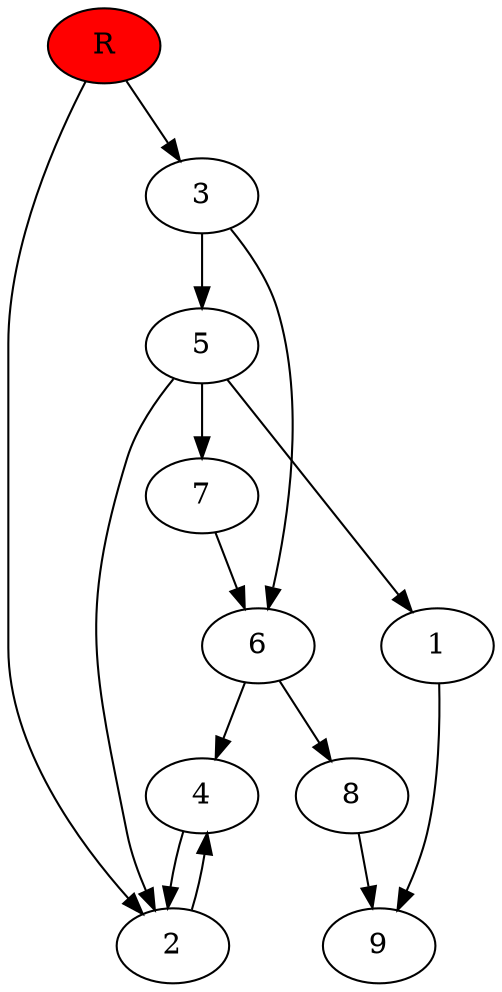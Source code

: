 digraph prb19173 {
	1
	2
	3
	4
	5
	6
	7
	8
	R [fillcolor="#ff0000" style=filled]
	1 -> 9
	2 -> 4
	3 -> 5
	3 -> 6
	4 -> 2
	5 -> 1
	5 -> 2
	5 -> 7
	6 -> 4
	6 -> 8
	7 -> 6
	8 -> 9
	R -> 2
	R -> 3
}
